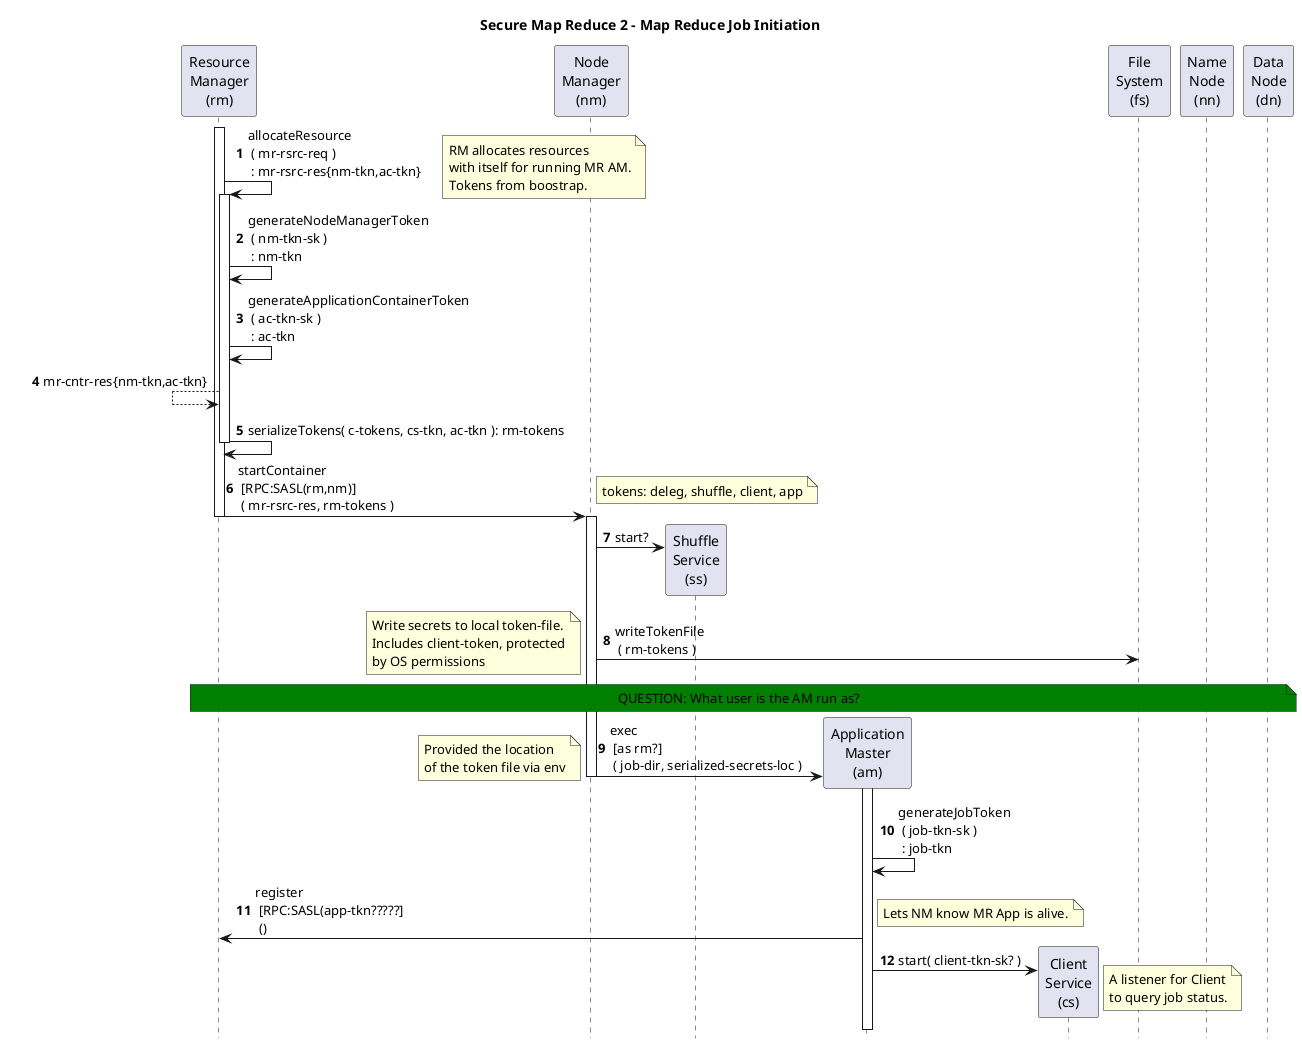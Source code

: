 @startuml
title Secure Map Reduce 2 - Map Reduce Job Initiation
autonumber
hide footbox

'participant "Client\n(c)" as C
participant "Resource\nManager\n(rm)" as RM
'participant "History\nServer\n(hs)" as HS
participant "Node\nManager\n(nm)" as NM
participant "Shuffle\nService\n(ss)" as SS
participant "Application\nMaster\n(am)" as AM
participant "Client\nService\n(cs)" as CS
'participant "Application\nContainer\n(ac)" as AC #red
'participant "Task\n(t)" as T #orange
participant "File\nSystem\n(fs)" as FS
participant "Name\nNode\n(nn)" as NN
participant "Data\nNode\n(dn)" as DN

  'note over RM,DN #green: QUESTION ?

  activate RM

'1
RM->RM: allocateResource\n ( mr-rsrc-req )\n : mr-rsrc-res{nm-tkn,ac-tkn}
  note right: RM allocates resources\nwith itself for running MR AM.\nTokens from boostrap.

  activate RM

'2
RM->RM: generateNodeManagerToken\n ( nm-tkn-sk )\n : nm-tkn

'3
RM->RM: generateApplicationContainerToken\n ( ac-tkn-sk )\n : ac-tkn

'4
RM<--RM: mr-cntr-res{nm-tkn,ac-tkn}

'5
RM->RM: serializeTokens( c-tokens, cs-tkn, ac-tkn ): rm-tokens

  deactivate RM

'6
RM->NM: startContainer\n [RPC:SASL(rm,nm)]\n ( mr-rsrc-res, rm-tokens )
  note right: tokens: deleg, shuffle, client, app

  deactivate RM
  activate NM

'7
  create SS
NM->SS: start?

'8
NM->FS: writeTokenFile\n ( rm-tokens )
  note left: Write secrets to local token-file.\nIncludes client-token, protected\nby OS permissions
  create AM

  note over RM,DN #green: QUESTION: What user is the AM run as?

'9
NM->AM: exec\n [as rm?]\n ( job-dir, serialized-secrets-loc )
  activate AM
  note left: Provided the location\nof the token file via env

  deactivate NM

'10
AM->AM: generateJobToken\n ( job-tkn-sk )\n : job-tkn

'11
AM->RM: register\n [RPC:SASL(app-tkn?????]\n ()
  note right: Lets NM know MR App is alive.

'12
  create CS
AM->CS: start( client-tkn-sk? )
  note right: A listener for Client\nto query job status.

'AM uses the app token provided in the token file.
'This token file has user-only read perms.
'The AM then starts and RPC listener (client-service) for the client to talk to the client-app
'client-service is protected by the client-secret
'job-client polls RM and finds it running
'job-client switches to polling client-service for status
'MR app creates the JobToken

@enduml